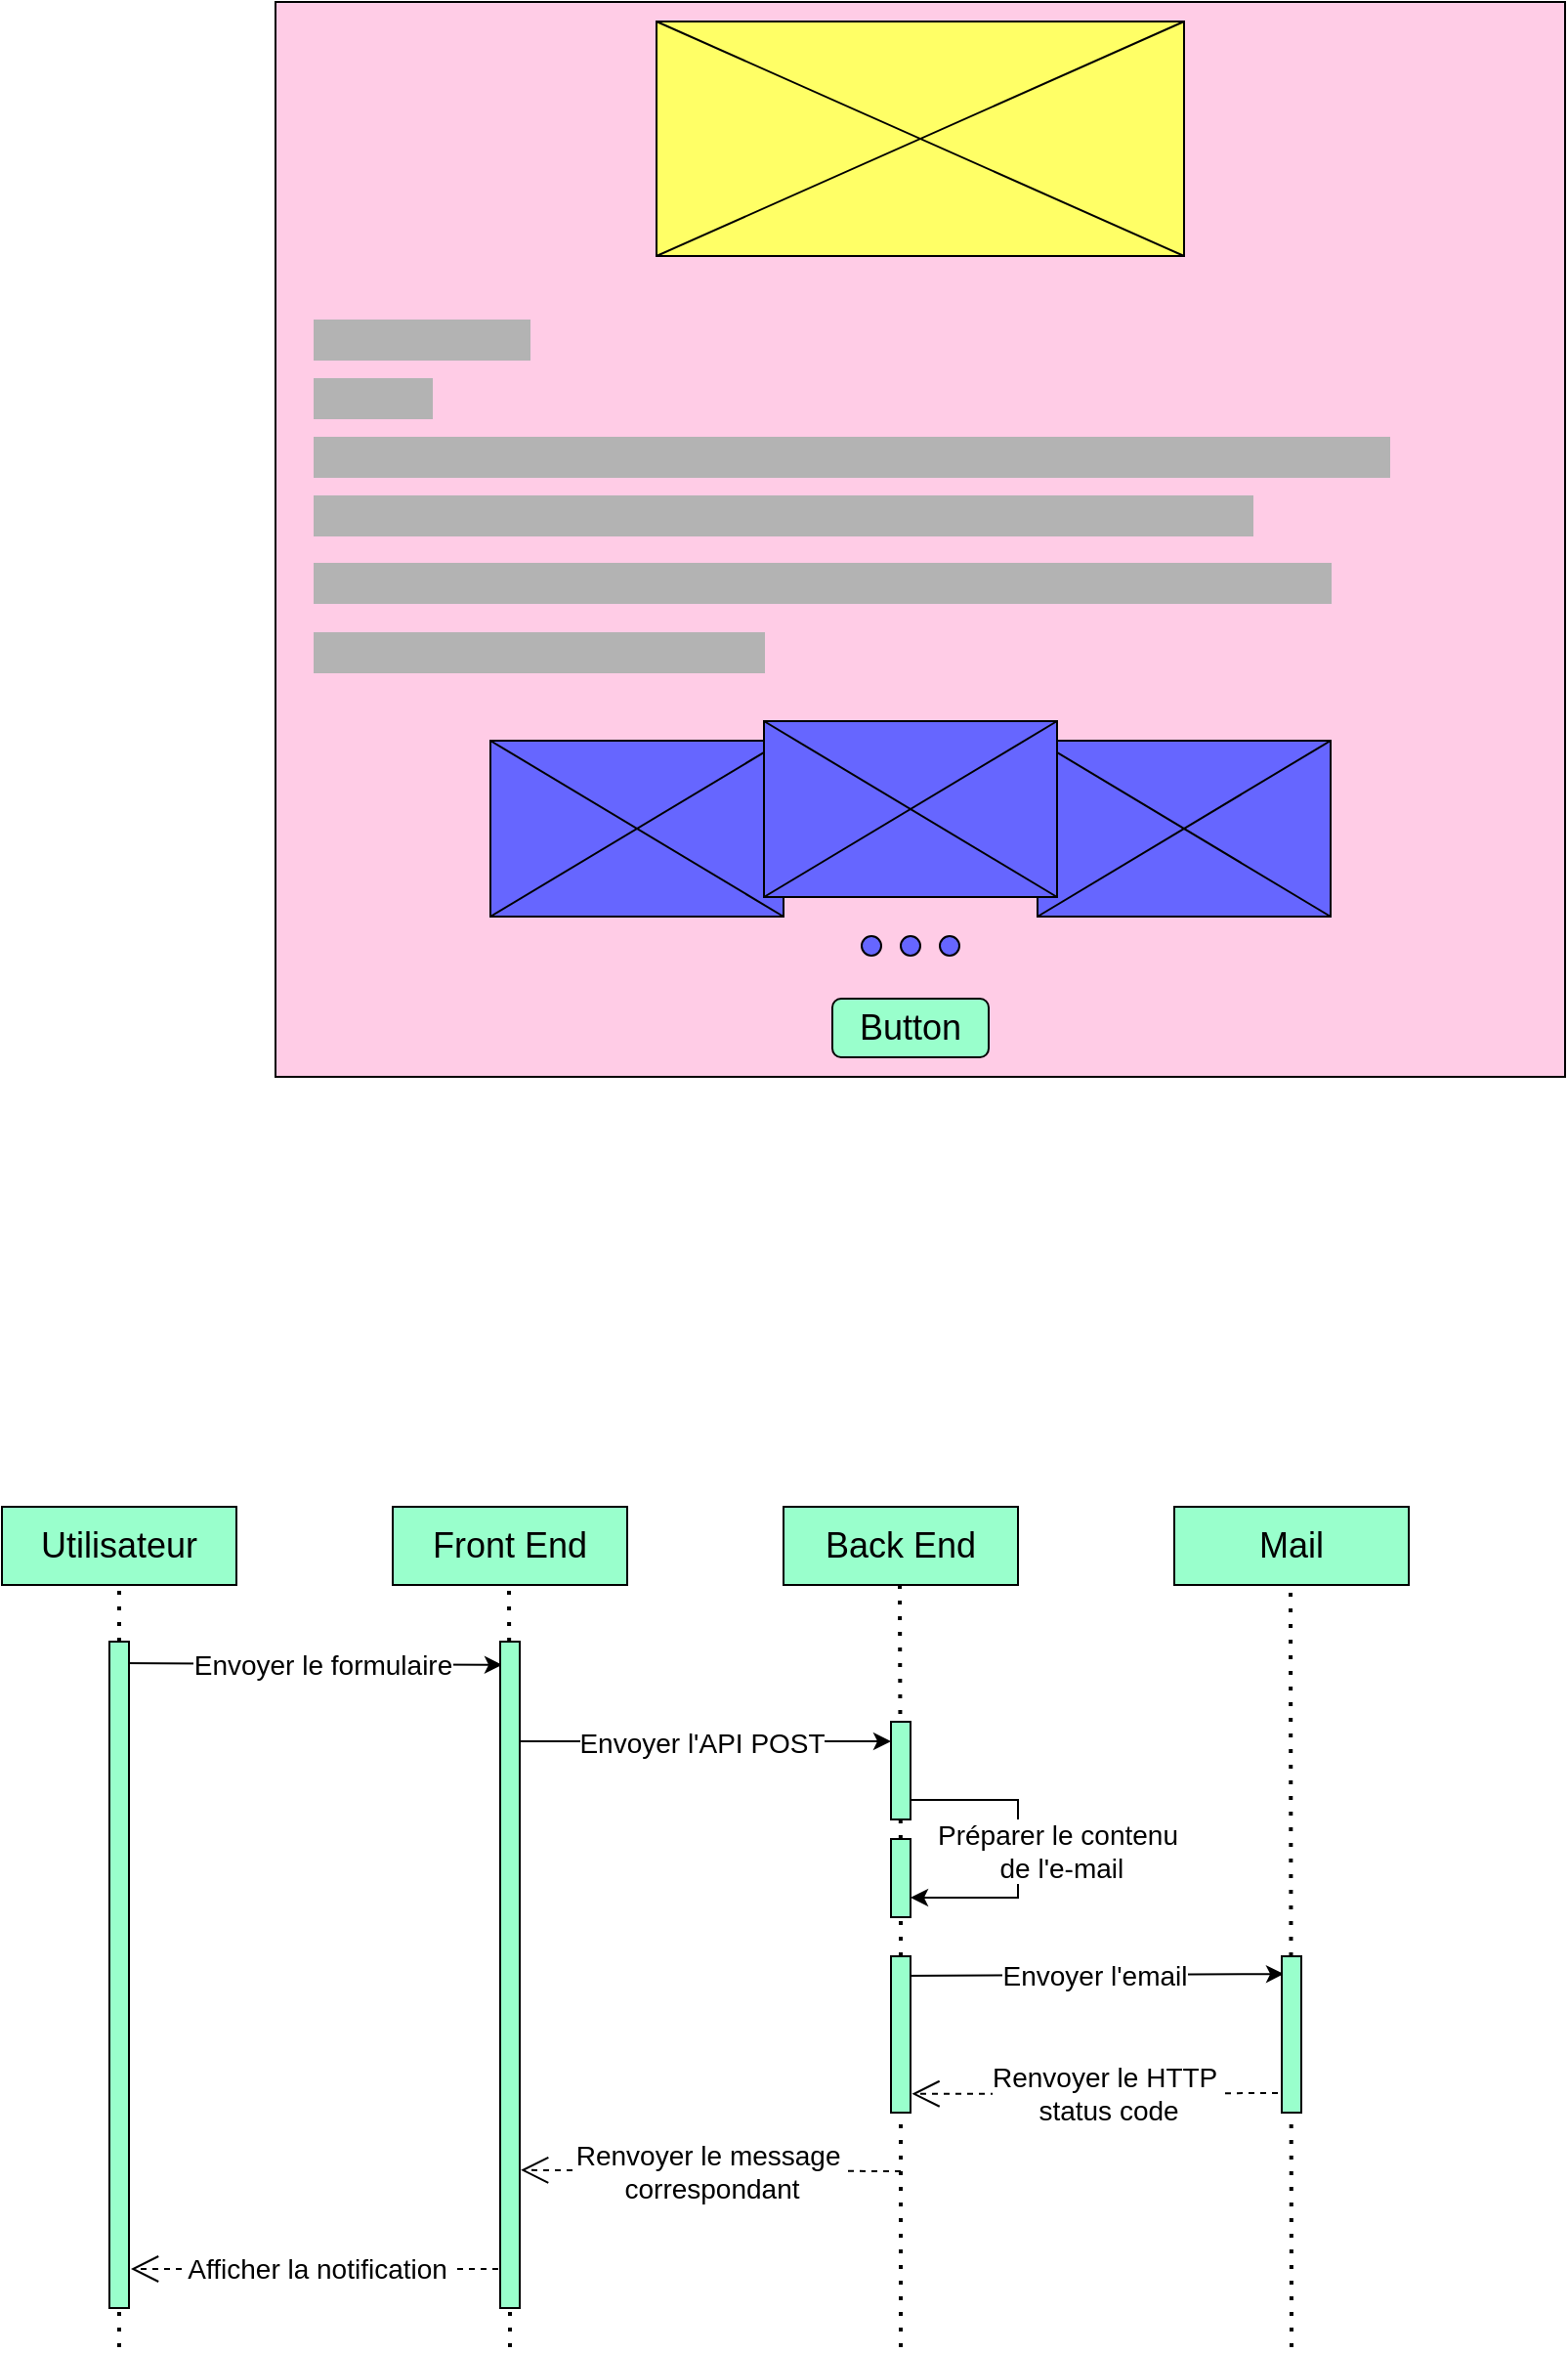 <mxfile version="24.8.3">
  <diagram name="Page-1" id="DDaQgIQH233jBIQd-hjK">
    <mxGraphModel dx="1913" dy="962" grid="1" gridSize="10" guides="1" tooltips="1" connect="1" arrows="1" fold="1" page="1" pageScale="1" pageWidth="827" pageHeight="1169" math="0" shadow="0">
      <root>
        <mxCell id="0" />
        <mxCell id="1" parent="0" />
        <mxCell id="1QimMM6IlBY8U48vd7Y9-1" value="" style="rounded=0;whiteSpace=wrap;html=1;fillColor=#FFCCE6;" vertex="1" parent="1">
          <mxGeometry x="220" y="270" width="660" height="550" as="geometry" />
        </mxCell>
        <mxCell id="1QimMM6IlBY8U48vd7Y9-12" value="" style="rounded=0;whiteSpace=wrap;html=1;fillColor=#6666FF;" vertex="1" parent="1">
          <mxGeometry x="330" y="648" width="150" height="90" as="geometry" />
        </mxCell>
        <mxCell id="1QimMM6IlBY8U48vd7Y9-2" value="" style="rounded=0;whiteSpace=wrap;html=1;fillColor=#FFFF66;" vertex="1" parent="1">
          <mxGeometry x="415" y="280" width="270" height="120" as="geometry" />
        </mxCell>
        <mxCell id="1QimMM6IlBY8U48vd7Y9-3" value="" style="endArrow=none;html=1;rounded=0;exitX=0;exitY=1;exitDx=0;exitDy=0;entryX=1;entryY=0;entryDx=0;entryDy=0;" edge="1" parent="1" source="1QimMM6IlBY8U48vd7Y9-2" target="1QimMM6IlBY8U48vd7Y9-2">
          <mxGeometry width="50" height="50" relative="1" as="geometry">
            <mxPoint x="460" y="350" as="sourcePoint" />
            <mxPoint x="510" y="300" as="targetPoint" />
          </mxGeometry>
        </mxCell>
        <mxCell id="1QimMM6IlBY8U48vd7Y9-4" value="" style="endArrow=none;html=1;rounded=0;entryX=0;entryY=0;entryDx=0;entryDy=0;exitX=1;exitY=1;exitDx=0;exitDy=0;" edge="1" parent="1" source="1QimMM6IlBY8U48vd7Y9-2" target="1QimMM6IlBY8U48vd7Y9-2">
          <mxGeometry width="50" height="50" relative="1" as="geometry">
            <mxPoint x="540" y="380" as="sourcePoint" />
            <mxPoint x="590" y="330" as="targetPoint" />
          </mxGeometry>
        </mxCell>
        <mxCell id="1QimMM6IlBY8U48vd7Y9-5" value="" style="rounded=0;whiteSpace=wrap;html=1;strokeColor=#B3B3B3;fillColor=#B3B3B3;" vertex="1" parent="1">
          <mxGeometry x="240" y="433" width="110" height="20" as="geometry" />
        </mxCell>
        <mxCell id="1QimMM6IlBY8U48vd7Y9-6" value="" style="rounded=0;whiteSpace=wrap;html=1;strokeColor=#B3B3B3;fillColor=#B3B3B3;" vertex="1" parent="1">
          <mxGeometry x="240" y="463" width="60" height="20" as="geometry" />
        </mxCell>
        <mxCell id="1QimMM6IlBY8U48vd7Y9-7" value="" style="rounded=0;whiteSpace=wrap;html=1;strokeColor=#B3B3B3;fillColor=#B3B3B3;" vertex="1" parent="1">
          <mxGeometry x="240" y="493" width="550" height="20" as="geometry" />
        </mxCell>
        <mxCell id="1QimMM6IlBY8U48vd7Y9-8" value="" style="rounded=0;whiteSpace=wrap;html=1;fillColor=#B3B3B3;strokeColor=#B3B3B3;" vertex="1" parent="1">
          <mxGeometry x="240" y="523" width="480" height="20" as="geometry" />
        </mxCell>
        <mxCell id="1QimMM6IlBY8U48vd7Y9-9" value="" style="rounded=0;whiteSpace=wrap;html=1;fillColor=#B3B3B3;strokeColor=#B3B3B3;" vertex="1" parent="1">
          <mxGeometry x="240" y="557.5" width="520" height="20" as="geometry" />
        </mxCell>
        <mxCell id="1QimMM6IlBY8U48vd7Y9-10" value="" style="rounded=0;whiteSpace=wrap;html=1;fillColor=#B3B3B3;strokeColor=#B3B3B3;" vertex="1" parent="1">
          <mxGeometry x="240" y="593" width="230" height="20" as="geometry" />
        </mxCell>
        <mxCell id="1QimMM6IlBY8U48vd7Y9-13" value="" style="rounded=0;whiteSpace=wrap;html=1;fillColor=#6666FF;" vertex="1" parent="1">
          <mxGeometry x="610" y="648" width="150" height="90" as="geometry" />
        </mxCell>
        <mxCell id="1QimMM6IlBY8U48vd7Y9-15" value="" style="endArrow=none;html=1;rounded=0;exitX=0;exitY=1;exitDx=0;exitDy=0;entryX=1;entryY=0;entryDx=0;entryDy=0;" edge="1" parent="1" source="1QimMM6IlBY8U48vd7Y9-12" target="1QimMM6IlBY8U48vd7Y9-12">
          <mxGeometry width="50" height="50" relative="1" as="geometry">
            <mxPoint x="360" y="728" as="sourcePoint" />
            <mxPoint x="410" y="678" as="targetPoint" />
          </mxGeometry>
        </mxCell>
        <mxCell id="1QimMM6IlBY8U48vd7Y9-16" value="" style="endArrow=none;html=1;rounded=0;exitX=0;exitY=1;exitDx=0;exitDy=0;entryX=1;entryY=0;entryDx=0;entryDy=0;" edge="1" parent="1">
          <mxGeometry width="50" height="50" relative="1" as="geometry">
            <mxPoint x="610" y="738" as="sourcePoint" />
            <mxPoint x="760" y="648" as="targetPoint" />
          </mxGeometry>
        </mxCell>
        <mxCell id="1QimMM6IlBY8U48vd7Y9-20" value="" style="endArrow=none;html=1;rounded=0;exitX=1;exitY=1;exitDx=0;exitDy=0;entryX=0;entryY=0;entryDx=0;entryDy=0;" edge="1" parent="1" source="1QimMM6IlBY8U48vd7Y9-13" target="1QimMM6IlBY8U48vd7Y9-13">
          <mxGeometry width="50" height="50" relative="1" as="geometry">
            <mxPoint x="780" y="748" as="sourcePoint" />
            <mxPoint x="630" y="658" as="targetPoint" />
          </mxGeometry>
        </mxCell>
        <mxCell id="1QimMM6IlBY8U48vd7Y9-11" value="" style="rounded=0;whiteSpace=wrap;html=1;fillColor=#6666FF;" vertex="1" parent="1">
          <mxGeometry x="470" y="638" width="150" height="90" as="geometry" />
        </mxCell>
        <mxCell id="1QimMM6IlBY8U48vd7Y9-17" value="" style="endArrow=none;html=1;rounded=0;exitX=0;exitY=1;exitDx=0;exitDy=0;entryX=1;entryY=0;entryDx=0;entryDy=0;" edge="1" parent="1" target="1QimMM6IlBY8U48vd7Y9-11">
          <mxGeometry width="50" height="50" relative="1" as="geometry">
            <mxPoint x="470" y="728" as="sourcePoint" />
            <mxPoint x="620" y="638" as="targetPoint" />
          </mxGeometry>
        </mxCell>
        <mxCell id="1QimMM6IlBY8U48vd7Y9-18" value="" style="endArrow=none;html=1;rounded=0;exitX=1;exitY=1;exitDx=0;exitDy=0;entryX=0;entryY=0;entryDx=0;entryDy=0;" edge="1" parent="1" source="1QimMM6IlBY8U48vd7Y9-12" target="1QimMM6IlBY8U48vd7Y9-12">
          <mxGeometry width="50" height="50" relative="1" as="geometry">
            <mxPoint x="360" y="718" as="sourcePoint" />
            <mxPoint x="410" y="668" as="targetPoint" />
          </mxGeometry>
        </mxCell>
        <mxCell id="1QimMM6IlBY8U48vd7Y9-19" value="" style="endArrow=none;html=1;rounded=0;exitX=1;exitY=1;exitDx=0;exitDy=0;entryX=0;entryY=0;entryDx=0;entryDy=0;" edge="1" parent="1">
          <mxGeometry width="50" height="50" relative="1" as="geometry">
            <mxPoint x="620" y="728" as="sourcePoint" />
            <mxPoint x="470" y="638" as="targetPoint" />
          </mxGeometry>
        </mxCell>
        <mxCell id="1QimMM6IlBY8U48vd7Y9-25" value="" style="group;fillColor=none;strokeColor=#FFCCE6;" vertex="1" connectable="0" parent="1">
          <mxGeometry x="520" y="748" width="50" height="10" as="geometry" />
        </mxCell>
        <mxCell id="1QimMM6IlBY8U48vd7Y9-21" value="" style="ellipse;whiteSpace=wrap;html=1;aspect=fixed;fillColor=#6666FF;" vertex="1" parent="1QimMM6IlBY8U48vd7Y9-25">
          <mxGeometry width="10" height="10" as="geometry" />
        </mxCell>
        <mxCell id="1QimMM6IlBY8U48vd7Y9-22" value="" style="ellipse;whiteSpace=wrap;html=1;aspect=fixed;fillColor=#6666FF;" vertex="1" parent="1QimMM6IlBY8U48vd7Y9-25">
          <mxGeometry x="20" width="10" height="10" as="geometry" />
        </mxCell>
        <mxCell id="1QimMM6IlBY8U48vd7Y9-23" value="" style="ellipse;whiteSpace=wrap;html=1;aspect=fixed;fillColor=#6666FF;" vertex="1" parent="1QimMM6IlBY8U48vd7Y9-25">
          <mxGeometry x="40" width="10" height="10" as="geometry" />
        </mxCell>
        <mxCell id="1QimMM6IlBY8U48vd7Y9-26" value="&lt;font style=&quot;font-size: 18px;&quot;&gt;Button&lt;/font&gt;" style="rounded=1;whiteSpace=wrap;html=1;fillColor=#99FFCC;" vertex="1" parent="1">
          <mxGeometry x="505" y="780" width="80" height="30" as="geometry" />
        </mxCell>
        <mxCell id="1QimMM6IlBY8U48vd7Y9-28" value="&lt;font style=&quot;font-size: 18px;&quot;&gt;Utilisateur&lt;/font&gt;" style="rounded=0;whiteSpace=wrap;html=1;fillColor=#99FFCC;" vertex="1" parent="1">
          <mxGeometry x="80" y="1040" width="120" height="40" as="geometry" />
        </mxCell>
        <mxCell id="1QimMM6IlBY8U48vd7Y9-29" value="&lt;font style=&quot;font-size: 18px;&quot;&gt;Front End&lt;/font&gt;" style="rounded=0;whiteSpace=wrap;html=1;fillColor=#99FFCC;" vertex="1" parent="1">
          <mxGeometry x="280" y="1040" width="120" height="40" as="geometry" />
        </mxCell>
        <mxCell id="1QimMM6IlBY8U48vd7Y9-30" value="&lt;font style=&quot;font-size: 18px;&quot;&gt;Back End&lt;/font&gt;" style="rounded=0;whiteSpace=wrap;html=1;fillColor=#99FFCC;" vertex="1" parent="1">
          <mxGeometry x="480" y="1040" width="120" height="40" as="geometry" />
        </mxCell>
        <mxCell id="1QimMM6IlBY8U48vd7Y9-31" value="&lt;font style=&quot;font-size: 18px;&quot;&gt;Mail&lt;/font&gt;" style="rounded=0;whiteSpace=wrap;html=1;fillColor=#99FFCC;" vertex="1" parent="1">
          <mxGeometry x="680" y="1040" width="120" height="40" as="geometry" />
        </mxCell>
        <mxCell id="1QimMM6IlBY8U48vd7Y9-32" value="" style="endArrow=none;dashed=1;html=1;dashPattern=1 3;strokeWidth=2;rounded=0;" edge="1" parent="1" source="1QimMM6IlBY8U48vd7Y9-47">
          <mxGeometry width="50" height="50" relative="1" as="geometry">
            <mxPoint x="140" y="1470" as="sourcePoint" />
            <mxPoint x="140" y="1080" as="targetPoint" />
          </mxGeometry>
        </mxCell>
        <mxCell id="1QimMM6IlBY8U48vd7Y9-33" value="" style="endArrow=none;dashed=1;html=1;dashPattern=1 3;strokeWidth=2;rounded=0;" edge="1" parent="1" source="1QimMM6IlBY8U48vd7Y9-49">
          <mxGeometry width="50" height="50" relative="1" as="geometry">
            <mxPoint x="340" y="1470" as="sourcePoint" />
            <mxPoint x="339.5" y="1080" as="targetPoint" />
          </mxGeometry>
        </mxCell>
        <mxCell id="1QimMM6IlBY8U48vd7Y9-34" value="" style="endArrow=none;dashed=1;html=1;dashPattern=1 3;strokeWidth=2;rounded=0;" edge="1" parent="1" source="1QimMM6IlBY8U48vd7Y9-53">
          <mxGeometry width="50" height="50" relative="1" as="geometry">
            <mxPoint x="540" y="1470" as="sourcePoint" />
            <mxPoint x="539.5" y="1080" as="targetPoint" />
          </mxGeometry>
        </mxCell>
        <mxCell id="1QimMM6IlBY8U48vd7Y9-35" value="" style="endArrow=none;dashed=1;html=1;dashPattern=1 3;strokeWidth=2;rounded=0;" edge="1" parent="1">
          <mxGeometry width="50" height="50" relative="1" as="geometry">
            <mxPoint x="740" y="1470" as="sourcePoint" />
            <mxPoint x="739.5" y="1080" as="targetPoint" />
          </mxGeometry>
        </mxCell>
        <mxCell id="1QimMM6IlBY8U48vd7Y9-36" value="" style="endArrow=classic;html=1;rounded=0;entryX=0.1;entryY=0.035;entryDx=0;entryDy=0;entryPerimeter=0;" edge="1" parent="1" target="1QimMM6IlBY8U48vd7Y9-49">
          <mxGeometry width="50" height="50" relative="1" as="geometry">
            <mxPoint x="140" y="1120" as="sourcePoint" />
            <mxPoint x="340" y="1120" as="targetPoint" />
          </mxGeometry>
        </mxCell>
        <mxCell id="1QimMM6IlBY8U48vd7Y9-37" value="&lt;font style=&quot;font-size: 14px;&quot;&gt;Envoyer le formulaire&lt;/font&gt;" style="edgeLabel;html=1;align=center;verticalAlign=middle;resizable=0;points=[];" vertex="1" connectable="0" parent="1QimMM6IlBY8U48vd7Y9-36">
          <mxGeometry x="0.06" relative="1" as="geometry">
            <mxPoint as="offset" />
          </mxGeometry>
        </mxCell>
        <mxCell id="1QimMM6IlBY8U48vd7Y9-38" value="" style="endArrow=classic;html=1;rounded=0;entryX=0;entryY=0.2;entryDx=0;entryDy=0;entryPerimeter=0;" edge="1" parent="1" target="1QimMM6IlBY8U48vd7Y9-52">
          <mxGeometry width="50" height="50" relative="1" as="geometry">
            <mxPoint x="340" y="1160" as="sourcePoint" />
            <mxPoint x="540" y="1160" as="targetPoint" />
          </mxGeometry>
        </mxCell>
        <mxCell id="1QimMM6IlBY8U48vd7Y9-39" value="&lt;font style=&quot;font-size: 14px;&quot;&gt;Envoyer l&#39;API POST&lt;/font&gt;" style="edgeLabel;html=1;align=center;verticalAlign=middle;resizable=0;points=[];" vertex="1" connectable="0" parent="1QimMM6IlBY8U48vd7Y9-38">
          <mxGeometry x="-0.21" y="-1" relative="1" as="geometry">
            <mxPoint x="21" as="offset" />
          </mxGeometry>
        </mxCell>
        <mxCell id="1QimMM6IlBY8U48vd7Y9-40" value="" style="endArrow=classic;html=1;rounded=0;entryX=1;entryY=0.75;entryDx=0;entryDy=0;" edge="1" parent="1" target="1QimMM6IlBY8U48vd7Y9-53">
          <mxGeometry width="50" height="50" relative="1" as="geometry">
            <mxPoint x="540" y="1190" as="sourcePoint" />
            <mxPoint x="540" y="1240" as="targetPoint" />
            <Array as="points">
              <mxPoint x="600" y="1190" />
              <mxPoint x="600" y="1240" />
            </Array>
          </mxGeometry>
        </mxCell>
        <mxCell id="1QimMM6IlBY8U48vd7Y9-41" value="&lt;font style=&quot;font-size: 14px;&quot;&gt;Préparer le contenu&lt;/font&gt;&lt;div&gt;&lt;font style=&quot;font-size: 14px;&quot;&gt;&amp;nbsp;de l&#39;e-mail&lt;/font&gt;&lt;/div&gt;" style="edgeLabel;html=1;align=center;verticalAlign=middle;resizable=0;points=[];" vertex="1" connectable="0" parent="1QimMM6IlBY8U48vd7Y9-40">
          <mxGeometry x="0.035" y="-1" relative="1" as="geometry">
            <mxPoint x="21" as="offset" />
          </mxGeometry>
        </mxCell>
        <mxCell id="1QimMM6IlBY8U48vd7Y9-42" value="" style="endArrow=classic;html=1;rounded=0;entryX=0.1;entryY=0.113;entryDx=0;entryDy=0;entryPerimeter=0;" edge="1" parent="1" target="1QimMM6IlBY8U48vd7Y9-51">
          <mxGeometry width="50" height="50" relative="1" as="geometry">
            <mxPoint x="540" y="1280" as="sourcePoint" />
            <mxPoint x="730" y="1280" as="targetPoint" />
          </mxGeometry>
        </mxCell>
        <mxCell id="1QimMM6IlBY8U48vd7Y9-43" value="&lt;font style=&quot;font-size: 14px;&quot;&gt;Envoyer l&#39;email&lt;/font&gt;" style="edgeLabel;html=1;align=center;verticalAlign=middle;resizable=0;points=[];" vertex="1" connectable="0" parent="1QimMM6IlBY8U48vd7Y9-42">
          <mxGeometry x="-0.13" y="-4" relative="1" as="geometry">
            <mxPoint x="13" y="-4" as="offset" />
          </mxGeometry>
        </mxCell>
        <mxCell id="1QimMM6IlBY8U48vd7Y9-44" value="&lt;font style=&quot;font-size: 14px;&quot;&gt;Renvoyer le HTTP&amp;nbsp;&lt;/font&gt;&lt;div&gt;&lt;font style=&quot;font-size: 14px;&quot;&gt;status code&lt;/font&gt;&lt;/div&gt;" style="endArrow=open;endSize=12;dashed=1;html=1;rounded=0;entryX=1.073;entryY=0.88;entryDx=0;entryDy=0;entryPerimeter=0;" edge="1" parent="1" target="1QimMM6IlBY8U48vd7Y9-55">
          <mxGeometry width="160" relative="1" as="geometry">
            <mxPoint x="745" y="1340" as="sourcePoint" />
            <mxPoint x="540" y="1340" as="targetPoint" />
          </mxGeometry>
        </mxCell>
        <mxCell id="1QimMM6IlBY8U48vd7Y9-45" value="&lt;font style=&quot;font-size: 14px;&quot;&gt;Renvoyer le message&amp;nbsp;&lt;/font&gt;&lt;div&gt;&lt;font style=&quot;font-size: 14px;&quot;&gt;correspondant&lt;/font&gt;&lt;/div&gt;" style="endArrow=open;endSize=12;dashed=1;html=1;rounded=0;entryX=1.055;entryY=0.793;entryDx=0;entryDy=0;entryPerimeter=0;" edge="1" parent="1" target="1QimMM6IlBY8U48vd7Y9-49">
          <mxGeometry width="160" relative="1" as="geometry">
            <mxPoint x="540" y="1380" as="sourcePoint" />
            <mxPoint x="350" y="1380" as="targetPoint" />
            <mxPoint as="offset" />
          </mxGeometry>
        </mxCell>
        <mxCell id="1QimMM6IlBY8U48vd7Y9-46" value="&lt;font style=&quot;font-size: 14px;&quot;&gt;Afficher la notification&amp;nbsp;&lt;/font&gt;" style="endArrow=open;endSize=12;dashed=1;html=1;rounded=0;" edge="1" parent="1">
          <mxGeometry width="160" relative="1" as="geometry">
            <mxPoint x="340" y="1430" as="sourcePoint" />
            <mxPoint x="146" y="1430" as="targetPoint" />
            <mxPoint as="offset" />
          </mxGeometry>
        </mxCell>
        <mxCell id="1QimMM6IlBY8U48vd7Y9-48" value="" style="endArrow=none;dashed=1;html=1;dashPattern=1 3;strokeWidth=2;rounded=0;" edge="1" parent="1" target="1QimMM6IlBY8U48vd7Y9-47">
          <mxGeometry width="50" height="50" relative="1" as="geometry">
            <mxPoint x="140" y="1470" as="sourcePoint" />
            <mxPoint x="140" y="1080" as="targetPoint" />
          </mxGeometry>
        </mxCell>
        <mxCell id="1QimMM6IlBY8U48vd7Y9-47" value="" style="rounded=0;whiteSpace=wrap;html=1;fillColor=#99FFCC;" vertex="1" parent="1">
          <mxGeometry x="135" y="1109" width="10" height="341" as="geometry" />
        </mxCell>
        <mxCell id="1QimMM6IlBY8U48vd7Y9-50" value="" style="endArrow=none;dashed=1;html=1;dashPattern=1 3;strokeWidth=2;rounded=0;" edge="1" parent="1" target="1QimMM6IlBY8U48vd7Y9-49">
          <mxGeometry width="50" height="50" relative="1" as="geometry">
            <mxPoint x="340" y="1470" as="sourcePoint" />
            <mxPoint x="339.5" y="1080" as="targetPoint" />
          </mxGeometry>
        </mxCell>
        <mxCell id="1QimMM6IlBY8U48vd7Y9-49" value="" style="rounded=0;whiteSpace=wrap;html=1;fillColor=#99FFCC;" vertex="1" parent="1">
          <mxGeometry x="335" y="1109" width="10" height="341" as="geometry" />
        </mxCell>
        <mxCell id="1QimMM6IlBY8U48vd7Y9-51" value="" style="rounded=0;whiteSpace=wrap;html=1;fillColor=#99FFCC;" vertex="1" parent="1">
          <mxGeometry x="735" y="1270" width="10" height="80" as="geometry" />
        </mxCell>
        <mxCell id="1QimMM6IlBY8U48vd7Y9-52" value="" style="rounded=0;whiteSpace=wrap;html=1;fillColor=#99FFCC;" vertex="1" parent="1">
          <mxGeometry x="535" y="1150" width="10" height="50" as="geometry" />
        </mxCell>
        <mxCell id="1QimMM6IlBY8U48vd7Y9-54" value="" style="endArrow=none;dashed=1;html=1;dashPattern=1 3;strokeWidth=2;rounded=0;" edge="1" parent="1" source="1QimMM6IlBY8U48vd7Y9-55" target="1QimMM6IlBY8U48vd7Y9-53">
          <mxGeometry width="50" height="50" relative="1" as="geometry">
            <mxPoint x="540" y="1470" as="sourcePoint" />
            <mxPoint x="539.5" y="1080" as="targetPoint" />
          </mxGeometry>
        </mxCell>
        <mxCell id="1QimMM6IlBY8U48vd7Y9-53" value="" style="rounded=0;whiteSpace=wrap;html=1;fillColor=#99FFCC;" vertex="1" parent="1">
          <mxGeometry x="535" y="1210" width="10" height="40" as="geometry" />
        </mxCell>
        <mxCell id="1QimMM6IlBY8U48vd7Y9-56" value="" style="endArrow=none;dashed=1;html=1;dashPattern=1 3;strokeWidth=2;rounded=0;" edge="1" parent="1" target="1QimMM6IlBY8U48vd7Y9-55">
          <mxGeometry width="50" height="50" relative="1" as="geometry">
            <mxPoint x="540" y="1470" as="sourcePoint" />
            <mxPoint x="540" y="1250" as="targetPoint" />
          </mxGeometry>
        </mxCell>
        <mxCell id="1QimMM6IlBY8U48vd7Y9-55" value="" style="rounded=0;whiteSpace=wrap;html=1;fillColor=#99FFCC;" vertex="1" parent="1">
          <mxGeometry x="535" y="1270" width="10" height="80" as="geometry" />
        </mxCell>
      </root>
    </mxGraphModel>
  </diagram>
</mxfile>
